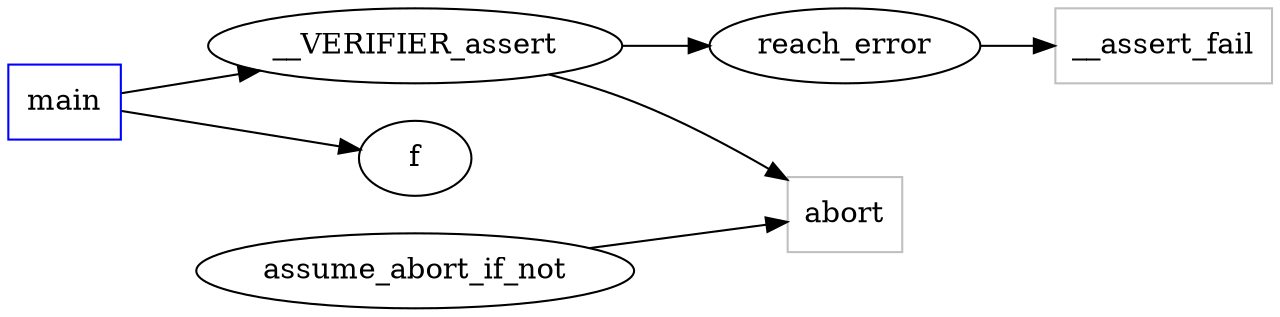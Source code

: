 digraph functioncalls {
rankdir=LR;

main [shape="box", color=blue];
reach_error [label="reach_error", ];
__VERIFIER_assert -> reach_error;
abort [label="abort", shape="box", color=grey];
__VERIFIER_assert -> abort;
assume_abort_if_not -> abort;
__VERIFIER_assert [label="__VERIFIER_assert", ];
main -> __VERIFIER_assert;
f [label="f", ];
main -> f;
__assert_fail [label="__assert_fail", shape="box", color=grey];
reach_error -> __assert_fail;
}
